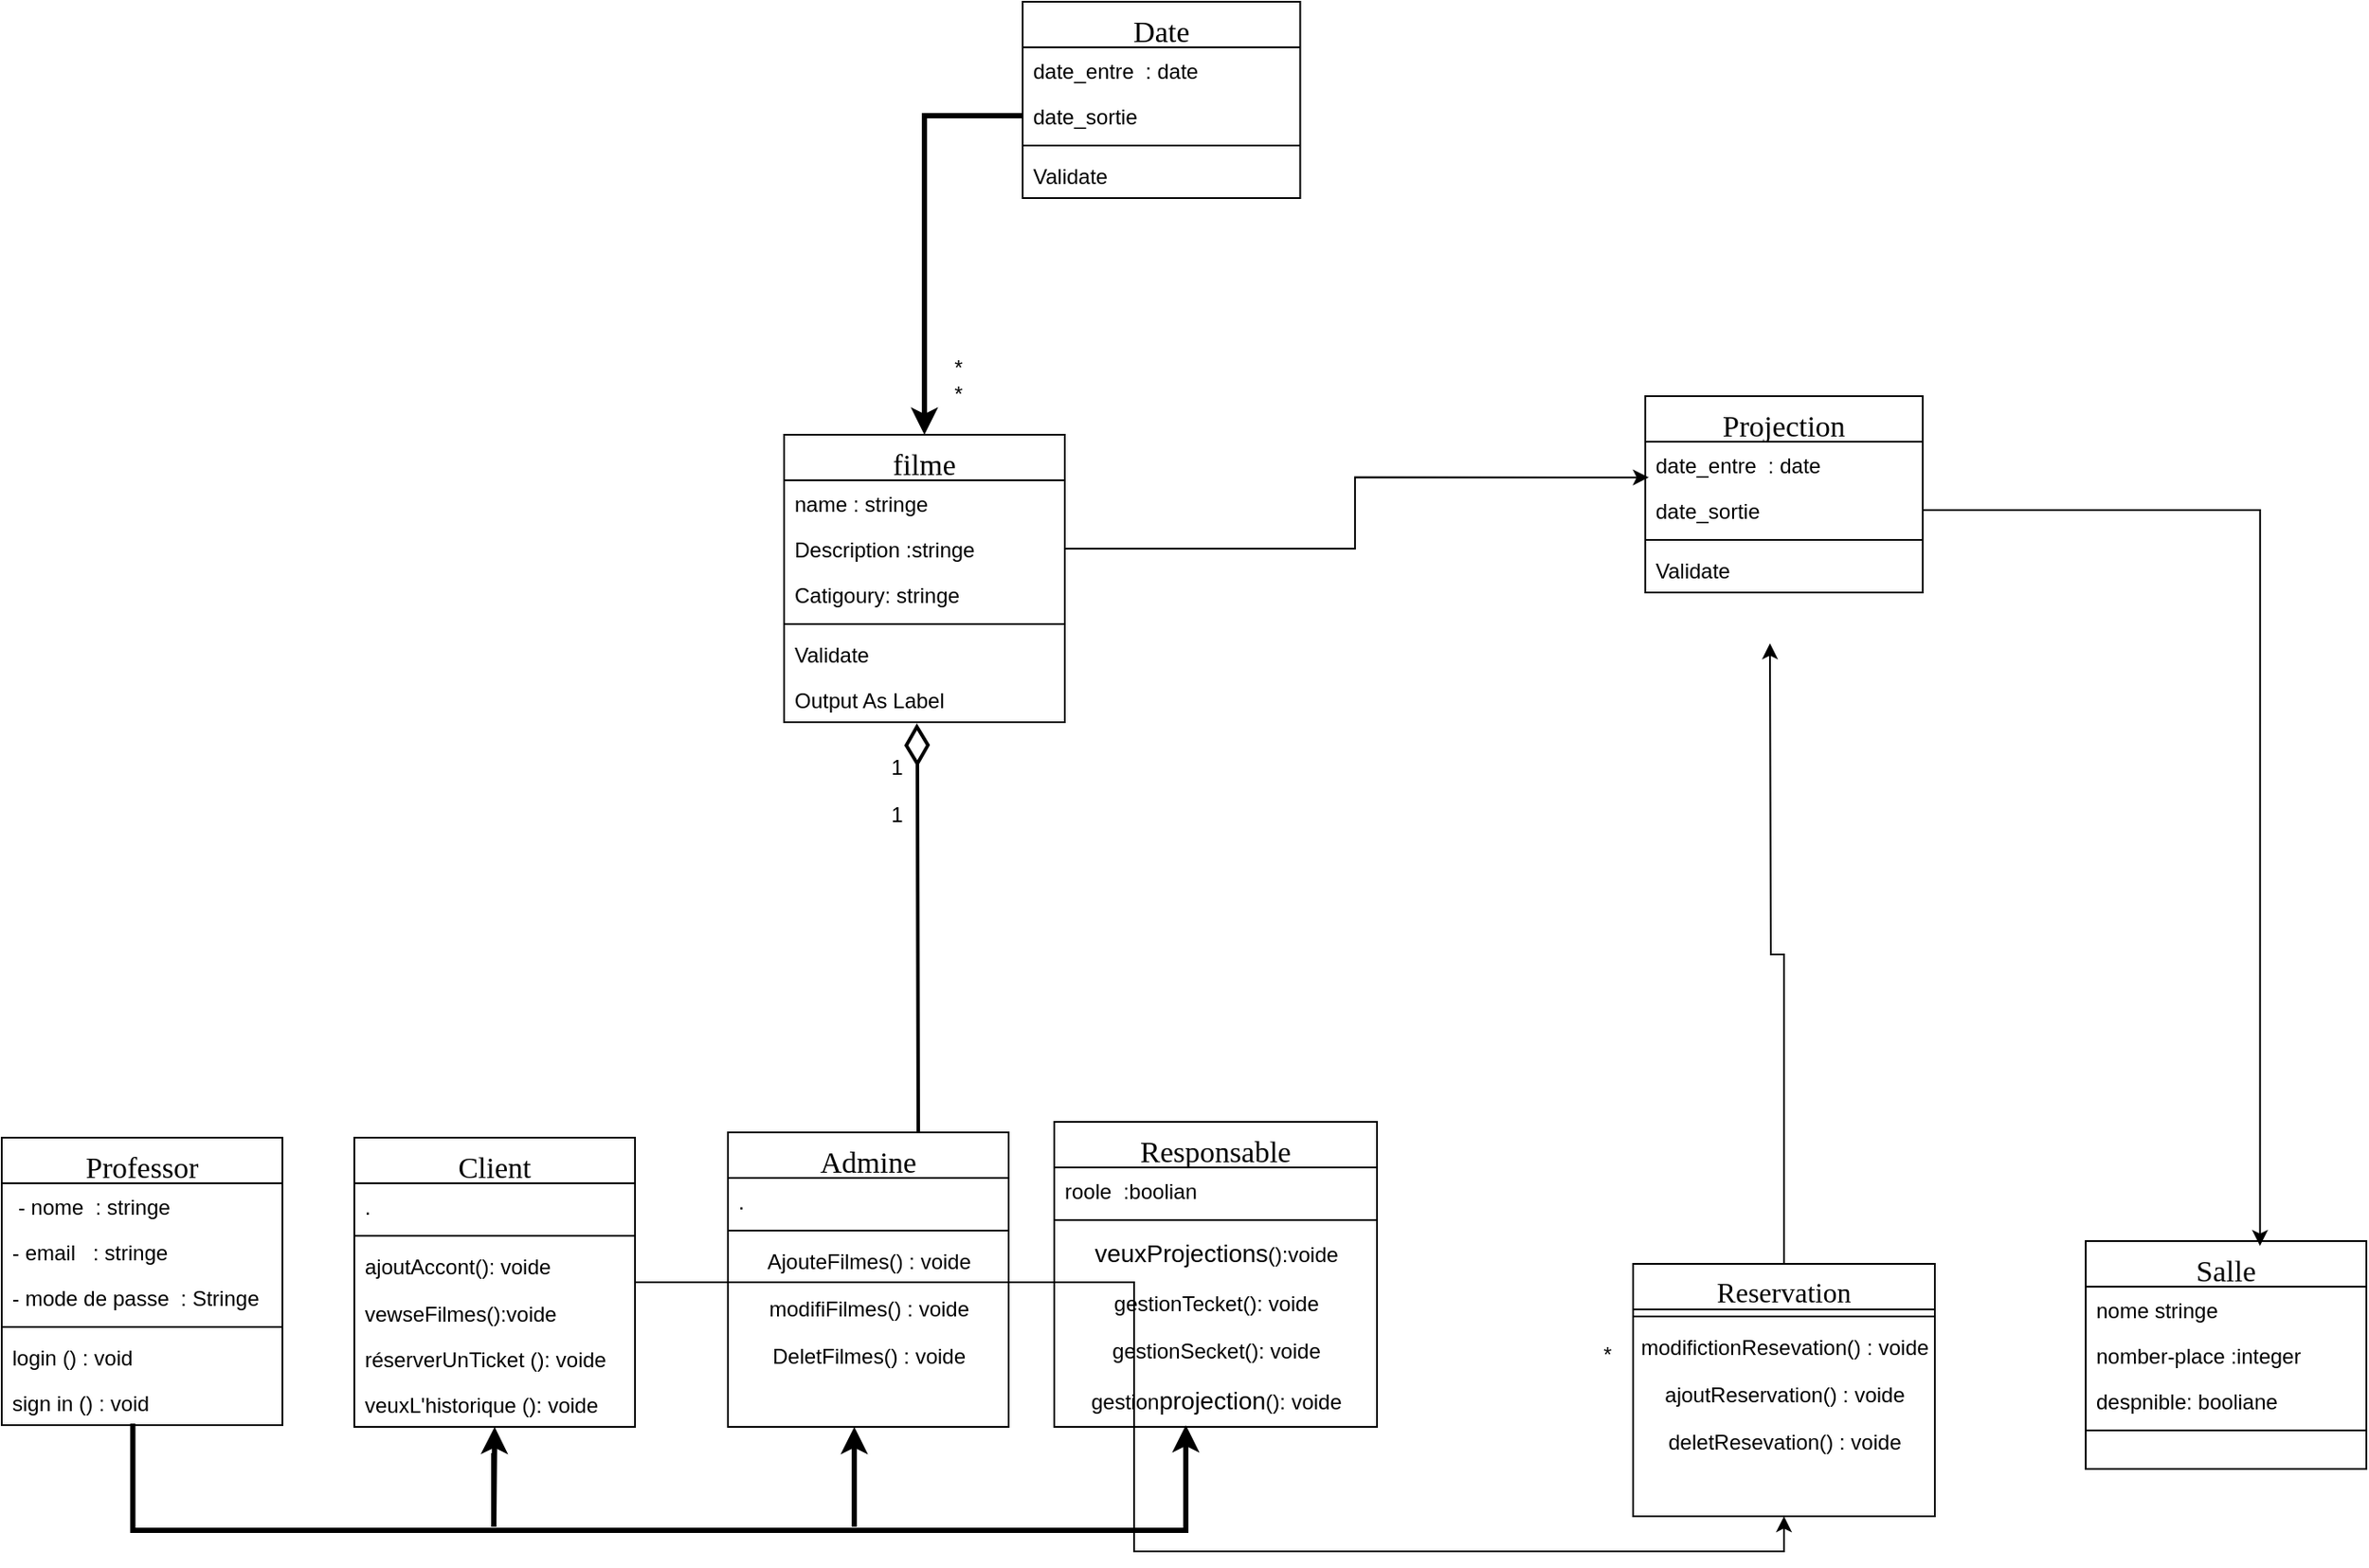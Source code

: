 <mxfile version="25.0.3">
  <diagram id="C5RBs43oDa-KdzZeNtuy" name="Page-1">
    <mxGraphModel dx="3474" dy="2656" grid="1" gridSize="3" guides="1" tooltips="1" connect="1" arrows="1" fold="1" page="1" pageScale="1" pageWidth="827" pageHeight="1169" math="0" shadow="0">
      <root>
        <mxCell id="WIyWlLk6GJQsqaUBKTNV-0" />
        <mxCell id="WIyWlLk6GJQsqaUBKTNV-1" parent="WIyWlLk6GJQsqaUBKTNV-0" />
        <mxCell id="zZ3_4lrpJxdILpY9sXMY-1" style="edgeStyle=orthogonalEdgeStyle;rounded=0;orthogonalLoop=1;jettySize=auto;html=1;entryX=0.5;entryY=1;entryDx=0;entryDy=0;" edge="1" parent="WIyWlLk6GJQsqaUBKTNV-1" source="zkfFHV4jXpPFQw0GAbJ--13" target="_gg3vjJ1lUtqIRKbhCWL-15">
          <mxGeometry relative="1" as="geometry" />
        </mxCell>
        <mxCell id="zkfFHV4jXpPFQw0GAbJ--13" value="Client" style="swimlane;fontStyle=0;align=center;verticalAlign=top;childLayout=stackLayout;horizontal=1;startSize=26;horizontalStack=0;resizeParent=1;resizeLast=0;collapsible=1;marginBottom=0;rounded=0;shadow=0;strokeWidth=1;fontSize=17;fontFamily=Verdana;" parent="WIyWlLk6GJQsqaUBKTNV-1" vertex="1">
          <mxGeometry x="75" y="531" width="160" height="165" as="geometry">
            <mxRectangle x="340" y="380" width="170" height="26" as="alternateBounds" />
          </mxGeometry>
        </mxCell>
        <mxCell id="zkfFHV4jXpPFQw0GAbJ--14" value="." style="text;align=left;verticalAlign=top;spacingLeft=4;spacingRight=4;overflow=hidden;rotatable=0;points=[[0,0.5],[1,0.5]];portConstraint=eastwest;" parent="zkfFHV4jXpPFQw0GAbJ--13" vertex="1">
          <mxGeometry y="26" width="160" height="26" as="geometry" />
        </mxCell>
        <mxCell id="zkfFHV4jXpPFQw0GAbJ--15" value="" style="line;html=1;strokeWidth=1;align=left;verticalAlign=middle;spacingTop=-1;spacingLeft=3;spacingRight=3;rotatable=0;labelPosition=right;points=[];portConstraint=eastwest;" parent="zkfFHV4jXpPFQw0GAbJ--13" vertex="1">
          <mxGeometry y="52" width="160" height="8" as="geometry" />
        </mxCell>
        <mxCell id="_gg3vjJ1lUtqIRKbhCWL-142" value="ajoutAccont(): voide" style="text;align=left;verticalAlign=top;spacingLeft=4;spacingRight=4;overflow=hidden;rotatable=0;points=[[0,0.5],[1,0.5]];portConstraint=eastwest;" parent="zkfFHV4jXpPFQw0GAbJ--13" vertex="1">
          <mxGeometry y="60" width="160" height="27" as="geometry" />
        </mxCell>
        <mxCell id="_gg3vjJ1lUtqIRKbhCWL-140" value="vewseFilmes():voide " style="text;align=left;verticalAlign=top;spacingLeft=4;spacingRight=4;overflow=hidden;rotatable=0;points=[[0,0.5],[1,0.5]];portConstraint=eastwest;" parent="zkfFHV4jXpPFQw0GAbJ--13" vertex="1">
          <mxGeometry y="87" width="160" height="26" as="geometry" />
        </mxCell>
        <mxCell id="_gg3vjJ1lUtqIRKbhCWL-141" value=" réserverUnTicket (): voide &#xa;" style="text;align=left;verticalAlign=top;spacingLeft=4;spacingRight=4;overflow=hidden;rotatable=0;points=[[0,0.5],[1,0.5]];portConstraint=eastwest;" parent="zkfFHV4jXpPFQw0GAbJ--13" vertex="1">
          <mxGeometry y="113" width="160" height="26" as="geometry" />
        </mxCell>
        <mxCell id="_gg3vjJ1lUtqIRKbhCWL-153" value="veuxL&#39;historique (): voide &#xa;" style="text;align=left;verticalAlign=top;spacingLeft=4;spacingRight=4;overflow=hidden;rotatable=0;points=[[0,0.5],[1,0.5]];portConstraint=eastwest;" parent="zkfFHV4jXpPFQw0GAbJ--13" vertex="1">
          <mxGeometry y="139" width="160" height="26" as="geometry" />
        </mxCell>
        <mxCell id="zkfFHV4jXpPFQw0GAbJ--17" value="filme" style="swimlane;fontStyle=0;align=center;verticalAlign=top;childLayout=stackLayout;horizontal=1;startSize=26;horizontalStack=0;resizeParent=1;resizeLast=0;collapsible=1;marginBottom=0;rounded=0;shadow=0;strokeWidth=1;fontSize=17;fontFamily=Verdana;" parent="WIyWlLk6GJQsqaUBKTNV-1" vertex="1">
          <mxGeometry x="320" y="130" width="160" height="164" as="geometry">
            <mxRectangle x="550" y="140" width="160" height="26" as="alternateBounds" />
          </mxGeometry>
        </mxCell>
        <mxCell id="zkfFHV4jXpPFQw0GAbJ--18" value="name : stringe" style="text;align=left;verticalAlign=top;spacingLeft=4;spacingRight=4;overflow=hidden;rotatable=0;points=[[0,0.5],[1,0.5]];portConstraint=eastwest;" parent="zkfFHV4jXpPFQw0GAbJ--17" vertex="1">
          <mxGeometry y="26" width="160" height="26" as="geometry" />
        </mxCell>
        <mxCell id="zkfFHV4jXpPFQw0GAbJ--19" value="Description :stringe " style="text;align=left;verticalAlign=top;spacingLeft=4;spacingRight=4;overflow=hidden;rotatable=0;points=[[0,0.5],[1,0.5]];portConstraint=eastwest;rounded=0;shadow=0;html=0;" parent="zkfFHV4jXpPFQw0GAbJ--17" vertex="1">
          <mxGeometry y="52" width="160" height="26" as="geometry" />
        </mxCell>
        <mxCell id="zkfFHV4jXpPFQw0GAbJ--20" value="Catigoury: stringe" style="text;align=left;verticalAlign=top;spacingLeft=4;spacingRight=4;overflow=hidden;rotatable=0;points=[[0,0.5],[1,0.5]];portConstraint=eastwest;rounded=0;shadow=0;html=0;" parent="zkfFHV4jXpPFQw0GAbJ--17" vertex="1">
          <mxGeometry y="78" width="160" height="26" as="geometry" />
        </mxCell>
        <mxCell id="zkfFHV4jXpPFQw0GAbJ--23" value="" style="line;html=1;strokeWidth=1;align=left;verticalAlign=middle;spacingTop=-1;spacingLeft=3;spacingRight=3;rotatable=0;labelPosition=right;points=[];portConstraint=eastwest;" parent="zkfFHV4jXpPFQw0GAbJ--17" vertex="1">
          <mxGeometry y="104" width="160" height="8" as="geometry" />
        </mxCell>
        <mxCell id="zkfFHV4jXpPFQw0GAbJ--24" value="Validate" style="text;align=left;verticalAlign=top;spacingLeft=4;spacingRight=4;overflow=hidden;rotatable=0;points=[[0,0.5],[1,0.5]];portConstraint=eastwest;" parent="zkfFHV4jXpPFQw0GAbJ--17" vertex="1">
          <mxGeometry y="112" width="160" height="26" as="geometry" />
        </mxCell>
        <mxCell id="zkfFHV4jXpPFQw0GAbJ--25" value="Output As Label" style="text;align=left;verticalAlign=top;spacingLeft=4;spacingRight=4;overflow=hidden;rotatable=0;points=[[0,0.5],[1,0.5]];portConstraint=eastwest;" parent="zkfFHV4jXpPFQw0GAbJ--17" vertex="1">
          <mxGeometry y="138" width="160" height="26" as="geometry" />
        </mxCell>
        <mxCell id="_gg3vjJ1lUtqIRKbhCWL-2" value="Professor" style="swimlane;fontStyle=0;align=center;verticalAlign=top;childLayout=stackLayout;horizontal=1;startSize=26;horizontalStack=0;resizeParent=1;resizeLast=0;collapsible=1;marginBottom=0;rounded=0;shadow=0;strokeWidth=1;fontSize=17;fontFamily=Verdana;" parent="WIyWlLk6GJQsqaUBKTNV-1" vertex="1">
          <mxGeometry x="-126" y="531" width="160" height="164" as="geometry">
            <mxRectangle x="340" y="380" width="170" height="26" as="alternateBounds" />
          </mxGeometry>
        </mxCell>
        <mxCell id="_gg3vjJ1lUtqIRKbhCWL-130" value=" - nome  : stringe" style="text;align=left;verticalAlign=top;spacingLeft=4;spacingRight=4;overflow=hidden;rotatable=0;points=[[0,0.5],[1,0.5]];portConstraint=eastwest;" parent="_gg3vjJ1lUtqIRKbhCWL-2" vertex="1">
          <mxGeometry y="26" width="160" height="26" as="geometry" />
        </mxCell>
        <mxCell id="_gg3vjJ1lUtqIRKbhCWL-129" value="- email   : stringe" style="text;align=left;verticalAlign=top;spacingLeft=4;spacingRight=4;overflow=hidden;rotatable=0;points=[[0,0.5],[1,0.5]];portConstraint=eastwest;" parent="_gg3vjJ1lUtqIRKbhCWL-2" vertex="1">
          <mxGeometry y="52" width="160" height="26" as="geometry" />
        </mxCell>
        <mxCell id="_gg3vjJ1lUtqIRKbhCWL-131" value="- mode de passe  : Stringe" style="text;align=left;verticalAlign=top;spacingLeft=4;spacingRight=4;overflow=hidden;rotatable=0;points=[[0,0.5],[1,0.5]];portConstraint=eastwest;" parent="_gg3vjJ1lUtqIRKbhCWL-2" vertex="1">
          <mxGeometry y="78" width="160" height="26" as="geometry" />
        </mxCell>
        <mxCell id="_gg3vjJ1lUtqIRKbhCWL-4" value="" style="line;html=1;strokeWidth=1;align=left;verticalAlign=middle;spacingTop=-1;spacingLeft=3;spacingRight=3;rotatable=0;labelPosition=right;points=[];portConstraint=eastwest;" parent="_gg3vjJ1lUtqIRKbhCWL-2" vertex="1">
          <mxGeometry y="104" width="160" height="8" as="geometry" />
        </mxCell>
        <mxCell id="_gg3vjJ1lUtqIRKbhCWL-132" value="login () : void&#xa;" style="text;align=left;verticalAlign=top;spacingLeft=4;spacingRight=4;overflow=hidden;rotatable=0;points=[[0,0.5],[1,0.5]];portConstraint=eastwest;" parent="_gg3vjJ1lUtqIRKbhCWL-2" vertex="1">
          <mxGeometry y="112" width="160" height="26" as="geometry" />
        </mxCell>
        <mxCell id="_gg3vjJ1lUtqIRKbhCWL-133" value="sign in () : void&#xa;" style="text;align=left;verticalAlign=top;spacingLeft=4;spacingRight=4;overflow=hidden;rotatable=0;points=[[0,0.5],[1,0.5]];portConstraint=eastwest;" parent="_gg3vjJ1lUtqIRKbhCWL-2" vertex="1">
          <mxGeometry y="138" width="160" height="26" as="geometry" />
        </mxCell>
        <mxCell id="_gg3vjJ1lUtqIRKbhCWL-5" value="" style="endArrow=classic;html=1;rounded=0;edgeStyle=elbowEdgeStyle;elbow=vertical;strokeWidth=3;entryX=0.5;entryY=1;entryDx=0;entryDy=0;" parent="WIyWlLk6GJQsqaUBKTNV-1" target="zkfFHV4jXpPFQw0GAbJ--13" edge="1">
          <mxGeometry width="50" height="50" relative="1" as="geometry">
            <mxPoint x="154.5" y="711" as="sourcePoint" />
            <mxPoint x="156" y="708" as="targetPoint" />
            <Array as="points">
              <mxPoint x="156" y="753" />
            </Array>
          </mxGeometry>
        </mxCell>
        <mxCell id="_gg3vjJ1lUtqIRKbhCWL-7" value="" style="endArrow=classic;html=1;rounded=0;edgeStyle=elbowEdgeStyle;elbow=vertical;strokeWidth=3;exitX=0.467;exitY=0.964;exitDx=0;exitDy=0;exitPerimeter=0;" parent="WIyWlLk6GJQsqaUBKTNV-1" source="_gg3vjJ1lUtqIRKbhCWL-133" edge="1">
          <mxGeometry width="50" height="50" relative="1" as="geometry">
            <mxPoint x="-51" y="699" as="sourcePoint" />
            <mxPoint x="549" y="695" as="targetPoint" />
            <Array as="points">
              <mxPoint x="-41" y="755" />
            </Array>
          </mxGeometry>
        </mxCell>
        <mxCell id="_gg3vjJ1lUtqIRKbhCWL-8" value="Admine" style="swimlane;fontStyle=0;align=center;verticalAlign=top;childLayout=stackLayout;horizontal=1;startSize=26;horizontalStack=0;resizeParent=1;resizeLast=0;collapsible=1;marginBottom=0;rounded=0;shadow=0;strokeWidth=1;fontFamily=Verdana;fontSize=17;" parent="WIyWlLk6GJQsqaUBKTNV-1" vertex="1">
          <mxGeometry x="288" y="528" width="160" height="168" as="geometry">
            <mxRectangle x="340" y="380" width="170" height="26" as="alternateBounds" />
          </mxGeometry>
        </mxCell>
        <mxCell id="_gg3vjJ1lUtqIRKbhCWL-9" value="." style="text;align=left;verticalAlign=top;spacingLeft=4;spacingRight=4;overflow=hidden;rotatable=0;points=[[0,0.5],[1,0.5]];portConstraint=eastwest;" parent="_gg3vjJ1lUtqIRKbhCWL-8" vertex="1">
          <mxGeometry y="26" width="160" height="26" as="geometry" />
        </mxCell>
        <mxCell id="_gg3vjJ1lUtqIRKbhCWL-10" value="" style="line;html=1;strokeWidth=1;align=left;verticalAlign=middle;spacingTop=-1;spacingLeft=3;spacingRight=3;rotatable=0;labelPosition=right;points=[];portConstraint=eastwest;" parent="_gg3vjJ1lUtqIRKbhCWL-8" vertex="1">
          <mxGeometry y="52" width="160" height="8" as="geometry" />
        </mxCell>
        <mxCell id="_gg3vjJ1lUtqIRKbhCWL-151" value="AjouteFilmes() : voide" style="text;html=1;align=center;verticalAlign=middle;resizable=0;points=[];autosize=1;strokeColor=none;fillColor=none;" parent="_gg3vjJ1lUtqIRKbhCWL-8" vertex="1">
          <mxGeometry y="60" width="160" height="27" as="geometry" />
        </mxCell>
        <mxCell id="_gg3vjJ1lUtqIRKbhCWL-152" value="modifiFilmes() : voide" style="text;html=1;align=center;verticalAlign=middle;resizable=0;points=[];autosize=1;strokeColor=none;fillColor=none;" parent="_gg3vjJ1lUtqIRKbhCWL-8" vertex="1">
          <mxGeometry y="87" width="160" height="27" as="geometry" />
        </mxCell>
        <mxCell id="_gg3vjJ1lUtqIRKbhCWL-150" value="DeletFilmes() : voide" style="text;html=1;align=center;verticalAlign=middle;resizable=0;points=[];autosize=1;strokeColor=none;fillColor=none;" parent="_gg3vjJ1lUtqIRKbhCWL-8" vertex="1">
          <mxGeometry y="114" width="160" height="27" as="geometry" />
        </mxCell>
        <mxCell id="_gg3vjJ1lUtqIRKbhCWL-11" value="" style="endArrow=classic;html=1;rounded=0;strokeWidth=3;" parent="WIyWlLk6GJQsqaUBKTNV-1" edge="1">
          <mxGeometry width="50" height="50" relative="1" as="geometry">
            <mxPoint x="360" y="753" as="sourcePoint" />
            <mxPoint x="360" y="696" as="targetPoint" />
          </mxGeometry>
        </mxCell>
        <mxCell id="_gg3vjJ1lUtqIRKbhCWL-12" value="Responsable" style="swimlane;fontStyle=0;align=center;verticalAlign=top;childLayout=stackLayout;horizontal=1;startSize=26;horizontalStack=0;resizeParent=1;resizeLast=0;collapsible=1;marginBottom=0;rounded=0;shadow=0;strokeWidth=1;fontSize=17;fontFamily=Verdana;" parent="WIyWlLk6GJQsqaUBKTNV-1" vertex="1">
          <mxGeometry x="474" y="522" width="184" height="174" as="geometry">
            <mxRectangle x="340" y="380" width="170" height="26" as="alternateBounds" />
          </mxGeometry>
        </mxCell>
        <mxCell id="_gg3vjJ1lUtqIRKbhCWL-13" value="roole  :boolian" style="text;align=left;verticalAlign=top;spacingLeft=4;spacingRight=4;overflow=hidden;rotatable=0;points=[[0,0.5],[1,0.5]];portConstraint=eastwest;" parent="_gg3vjJ1lUtqIRKbhCWL-12" vertex="1">
          <mxGeometry y="26" width="184" height="26" as="geometry" />
        </mxCell>
        <mxCell id="_gg3vjJ1lUtqIRKbhCWL-14" value="" style="line;html=1;strokeWidth=1;align=left;verticalAlign=middle;spacingTop=-1;spacingLeft=3;spacingRight=3;rotatable=0;labelPosition=right;points=[];portConstraint=eastwest;" parent="_gg3vjJ1lUtqIRKbhCWL-12" vertex="1">
          <mxGeometry y="52" width="184" height="8" as="geometry" />
        </mxCell>
        <mxCell id="_gg3vjJ1lUtqIRKbhCWL-154" value="&lt;span style=&quot;font-family: &amp;quot;Nunito Sans&amp;quot;, sans-serif; font-size: 14px; white-space: pre-wrap; background-color: rgb(255, 255, 255);&quot;&gt;veux&lt;/span&gt;&lt;span style=&quot;font-family: &amp;quot;Nunito Sans&amp;quot;, sans-serif; font-size: 14px; white-space: pre-wrap; background-color: rgb(255, 255, 255);&quot;&gt;Projections&lt;/span&gt;():voide" style="text;html=1;align=center;verticalAlign=middle;resizable=0;points=[];autosize=1;strokeColor=none;fillColor=none;" parent="_gg3vjJ1lUtqIRKbhCWL-12" vertex="1">
          <mxGeometry y="60" width="184" height="30" as="geometry" />
        </mxCell>
        <mxCell id="_gg3vjJ1lUtqIRKbhCWL-147" value="gestionTecket(): voide" style="text;html=1;align=center;verticalAlign=middle;resizable=0;points=[];autosize=1;strokeColor=none;fillColor=none;" parent="_gg3vjJ1lUtqIRKbhCWL-12" vertex="1">
          <mxGeometry y="90" width="184" height="27" as="geometry" />
        </mxCell>
        <mxCell id="_gg3vjJ1lUtqIRKbhCWL-149" value="gestionSecket(): voide" style="text;html=1;align=center;verticalAlign=middle;resizable=0;points=[];autosize=1;strokeColor=none;fillColor=none;" parent="_gg3vjJ1lUtqIRKbhCWL-12" vertex="1">
          <mxGeometry y="117" width="184" height="27" as="geometry" />
        </mxCell>
        <mxCell id="_gg3vjJ1lUtqIRKbhCWL-156" value="gestion&lt;span style=&quot;font-family: &amp;quot;Nunito Sans&amp;quot;, sans-serif; font-size: 14px; text-align: start; white-space: pre-wrap; background-color: rgb(255, 255, 255);&quot;&gt;projection&lt;/span&gt;(): voide" style="text;html=1;align=center;verticalAlign=middle;resizable=0;points=[];autosize=1;strokeColor=none;fillColor=none;" parent="_gg3vjJ1lUtqIRKbhCWL-12" vertex="1">
          <mxGeometry y="144" width="184" height="30" as="geometry" />
        </mxCell>
        <mxCell id="zZ3_4lrpJxdILpY9sXMY-9" style="edgeStyle=orthogonalEdgeStyle;rounded=0;orthogonalLoop=1;jettySize=auto;html=1;" edge="1" parent="WIyWlLk6GJQsqaUBKTNV-1" source="_gg3vjJ1lUtqIRKbhCWL-15">
          <mxGeometry relative="1" as="geometry">
            <mxPoint x="882" y="249" as="targetPoint" />
          </mxGeometry>
        </mxCell>
        <mxCell id="_gg3vjJ1lUtqIRKbhCWL-15" value="Reservation" style="swimlane;fontStyle=0;align=center;verticalAlign=top;childLayout=stackLayout;horizontal=1;startSize=26;horizontalStack=0;resizeParent=1;resizeLast=0;collapsible=1;marginBottom=0;rounded=0;shadow=0;strokeWidth=1;fontSize=16;fontFamily=Verdana;" parent="WIyWlLk6GJQsqaUBKTNV-1" vertex="1">
          <mxGeometry x="804" y="603" width="172" height="144" as="geometry">
            <mxRectangle x="550" y="140" width="160" height="26" as="alternateBounds" />
          </mxGeometry>
        </mxCell>
        <mxCell id="_gg3vjJ1lUtqIRKbhCWL-21" value="" style="line;html=1;strokeWidth=1;align=left;verticalAlign=middle;spacingTop=-1;spacingLeft=3;spacingRight=3;rotatable=0;labelPosition=right;points=[];portConstraint=eastwest;" parent="_gg3vjJ1lUtqIRKbhCWL-15" vertex="1">
          <mxGeometry y="26" width="172" height="8" as="geometry" />
        </mxCell>
        <mxCell id="_gg3vjJ1lUtqIRKbhCWL-144" value="modifictionResevation() : voide" style="text;html=1;align=center;verticalAlign=middle;resizable=0;points=[];autosize=1;strokeColor=none;fillColor=none;" parent="_gg3vjJ1lUtqIRKbhCWL-15" vertex="1">
          <mxGeometry y="34" width="172" height="27" as="geometry" />
        </mxCell>
        <mxCell id="_gg3vjJ1lUtqIRKbhCWL-145" value="ajoutReservation() : voide" style="text;html=1;align=center;verticalAlign=middle;resizable=0;points=[];autosize=1;strokeColor=none;fillColor=none;" parent="_gg3vjJ1lUtqIRKbhCWL-15" vertex="1">
          <mxGeometry y="61" width="172" height="27" as="geometry" />
        </mxCell>
        <mxCell id="_gg3vjJ1lUtqIRKbhCWL-146" value="deletResevation() : voide" style="text;html=1;align=center;verticalAlign=middle;resizable=0;points=[];autosize=1;strokeColor=none;fillColor=none;" parent="_gg3vjJ1lUtqIRKbhCWL-15" vertex="1">
          <mxGeometry y="88" width="172" height="27" as="geometry" />
        </mxCell>
        <mxCell id="_gg3vjJ1lUtqIRKbhCWL-94" value="Date" style="swimlane;fontStyle=0;align=center;verticalAlign=top;childLayout=stackLayout;horizontal=1;startSize=26;horizontalStack=0;resizeParent=1;resizeLast=0;collapsible=1;marginBottom=0;rounded=0;shadow=0;strokeWidth=1;fontSize=17;fontFamily=Verdana;" parent="WIyWlLk6GJQsqaUBKTNV-1" vertex="1">
          <mxGeometry x="456" y="-117" width="158.22" height="112" as="geometry">
            <mxRectangle x="550" y="140" width="160" height="26" as="alternateBounds" />
          </mxGeometry>
        </mxCell>
        <mxCell id="_gg3vjJ1lUtqIRKbhCWL-95" value="date_entre  : date " style="text;align=left;verticalAlign=top;spacingLeft=4;spacingRight=4;overflow=hidden;rotatable=0;points=[[0,0.5],[1,0.5]];portConstraint=eastwest;" parent="_gg3vjJ1lUtqIRKbhCWL-94" vertex="1">
          <mxGeometry y="26" width="158.22" height="26" as="geometry" />
        </mxCell>
        <mxCell id="_gg3vjJ1lUtqIRKbhCWL-96" value="date_sortie" style="text;align=left;verticalAlign=top;spacingLeft=4;spacingRight=4;overflow=hidden;rotatable=0;points=[[0,0.5],[1,0.5]];portConstraint=eastwest;rounded=0;shadow=0;html=0;" parent="_gg3vjJ1lUtqIRKbhCWL-94" vertex="1">
          <mxGeometry y="52" width="158.22" height="26" as="geometry" />
        </mxCell>
        <mxCell id="_gg3vjJ1lUtqIRKbhCWL-100" value="" style="line;html=1;strokeWidth=1;align=left;verticalAlign=middle;spacingTop=-1;spacingLeft=3;spacingRight=3;rotatable=0;labelPosition=right;points=[];portConstraint=eastwest;" parent="_gg3vjJ1lUtqIRKbhCWL-94" vertex="1">
          <mxGeometry y="78" width="158.22" height="8" as="geometry" />
        </mxCell>
        <mxCell id="_gg3vjJ1lUtqIRKbhCWL-101" value="Validate" style="text;align=left;verticalAlign=top;spacingLeft=4;spacingRight=4;overflow=hidden;rotatable=0;points=[[0,0.5],[1,0.5]];portConstraint=eastwest;" parent="_gg3vjJ1lUtqIRKbhCWL-94" vertex="1">
          <mxGeometry y="86" width="158.22" height="26" as="geometry" />
        </mxCell>
        <mxCell id="_gg3vjJ1lUtqIRKbhCWL-104" value="" style="endArrow=classic;html=1;rounded=0;edgeStyle=orthogonalEdgeStyle;entryX=0.5;entryY=0;entryDx=0;entryDy=0;exitX=0;exitY=0.5;exitDx=0;exitDy=0;strokeWidth=3;" parent="WIyWlLk6GJQsqaUBKTNV-1" source="_gg3vjJ1lUtqIRKbhCWL-96" target="zkfFHV4jXpPFQw0GAbJ--17" edge="1">
          <mxGeometry width="50" height="50" relative="1" as="geometry">
            <mxPoint x="435.78" y="-69" as="sourcePoint" />
            <mxPoint x="400" y="-30" as="targetPoint" />
          </mxGeometry>
        </mxCell>
        <mxCell id="_gg3vjJ1lUtqIRKbhCWL-107" value="Salle" style="swimlane;fontStyle=0;align=center;verticalAlign=top;childLayout=stackLayout;horizontal=1;startSize=26;horizontalStack=0;resizeParent=1;resizeLast=0;collapsible=1;marginBottom=0;rounded=0;shadow=0;strokeWidth=1;fontSize=17;fontFamily=Verdana;" parent="WIyWlLk6GJQsqaUBKTNV-1" vertex="1">
          <mxGeometry x="1062" y="590" width="160" height="130" as="geometry">
            <mxRectangle x="550" y="140" width="160" height="26" as="alternateBounds" />
          </mxGeometry>
        </mxCell>
        <mxCell id="_gg3vjJ1lUtqIRKbhCWL-108" value="nome stringe" style="text;align=left;verticalAlign=top;spacingLeft=4;spacingRight=4;overflow=hidden;rotatable=0;points=[[0,0.5],[1,0.5]];portConstraint=eastwest;" parent="_gg3vjJ1lUtqIRKbhCWL-107" vertex="1">
          <mxGeometry y="26" width="160" height="26" as="geometry" />
        </mxCell>
        <mxCell id="_gg3vjJ1lUtqIRKbhCWL-109" value="nomber-place :integer" style="text;align=left;verticalAlign=top;spacingLeft=4;spacingRight=4;overflow=hidden;rotatable=0;points=[[0,0.5],[1,0.5]];portConstraint=eastwest;rounded=0;shadow=0;html=0;" parent="_gg3vjJ1lUtqIRKbhCWL-107" vertex="1">
          <mxGeometry y="52" width="160" height="26" as="geometry" />
        </mxCell>
        <mxCell id="_gg3vjJ1lUtqIRKbhCWL-112" value="despnible: booliane" style="text;align=left;verticalAlign=top;spacingLeft=4;spacingRight=4;overflow=hidden;rotatable=0;points=[[0,0.5],[1,0.5]];portConstraint=eastwest;rounded=0;shadow=0;html=0;" parent="_gg3vjJ1lUtqIRKbhCWL-107" vertex="1">
          <mxGeometry y="78" width="160" height="26" as="geometry" />
        </mxCell>
        <mxCell id="_gg3vjJ1lUtqIRKbhCWL-113" value="" style="line;html=1;strokeWidth=1;align=left;verticalAlign=middle;spacingTop=-1;spacingLeft=3;spacingRight=3;rotatable=0;labelPosition=right;points=[];portConstraint=eastwest;" parent="_gg3vjJ1lUtqIRKbhCWL-107" vertex="1">
          <mxGeometry y="104" width="160" height="8" as="geometry" />
        </mxCell>
        <mxCell id="_gg3vjJ1lUtqIRKbhCWL-120" value="" style="endArrow=diamondThin;html=1;rounded=0;exitX=0.678;exitY=-0.001;exitDx=0;exitDy=0;entryX=0.473;entryY=1.026;entryDx=0;entryDy=0;entryPerimeter=0;endFill=0;strokeWidth=2;jumpSize=17;endSize=19;exitPerimeter=0;" parent="WIyWlLk6GJQsqaUBKTNV-1" source="_gg3vjJ1lUtqIRKbhCWL-8" target="zkfFHV4jXpPFQw0GAbJ--25" edge="1">
          <mxGeometry width="50" height="50" relative="1" as="geometry">
            <mxPoint x="610" y="510" as="sourcePoint" />
            <mxPoint x="610" y="357" as="targetPoint" />
            <Array as="points">
              <mxPoint x="396" y="321" />
            </Array>
          </mxGeometry>
        </mxCell>
        <mxCell id="_gg3vjJ1lUtqIRKbhCWL-168" value="1" style="text;html=1;align=center;verticalAlign=middle;resizable=0;points=[];autosize=1;strokeColor=none;fillColor=none;" parent="WIyWlLk6GJQsqaUBKTNV-1" vertex="1">
          <mxGeometry x="370" y="306" width="27" height="27" as="geometry" />
        </mxCell>
        <mxCell id="_gg3vjJ1lUtqIRKbhCWL-169" value="1" style="text;html=1;align=center;verticalAlign=middle;resizable=0;points=[];autosize=1;strokeColor=none;fillColor=none;" parent="WIyWlLk6GJQsqaUBKTNV-1" vertex="1">
          <mxGeometry x="370" y="333" width="27" height="27" as="geometry" />
        </mxCell>
        <mxCell id="_gg3vjJ1lUtqIRKbhCWL-175" value="*" style="text;html=1;align=center;verticalAlign=middle;resizable=0;points=[];autosize=1;strokeColor=none;fillColor=none;" parent="WIyWlLk6GJQsqaUBKTNV-1" vertex="1">
          <mxGeometry x="777" y="641.5" width="24" height="27" as="geometry" />
        </mxCell>
        <mxCell id="_gg3vjJ1lUtqIRKbhCWL-178" value="*" style="text;html=1;align=center;verticalAlign=middle;resizable=0;points=[];autosize=1;strokeColor=none;fillColor=none;" parent="WIyWlLk6GJQsqaUBKTNV-1" vertex="1">
          <mxGeometry x="407" y="78" width="24" height="27" as="geometry" />
        </mxCell>
        <mxCell id="_gg3vjJ1lUtqIRKbhCWL-179" value="*" style="text;html=1;align=center;verticalAlign=middle;resizable=0;points=[];autosize=1;strokeColor=none;fillColor=none;" parent="WIyWlLk6GJQsqaUBKTNV-1" vertex="1">
          <mxGeometry x="407" y="93" width="24" height="27" as="geometry" />
        </mxCell>
        <mxCell id="zZ3_4lrpJxdILpY9sXMY-2" value="Projection" style="swimlane;fontStyle=0;align=center;verticalAlign=top;childLayout=stackLayout;horizontal=1;startSize=26;horizontalStack=0;resizeParent=1;resizeLast=0;collapsible=1;marginBottom=0;rounded=0;shadow=0;strokeWidth=1;fontSize=17;fontFamily=Verdana;" vertex="1" parent="WIyWlLk6GJQsqaUBKTNV-1">
          <mxGeometry x="810.89" y="108" width="158.22" height="112" as="geometry">
            <mxRectangle x="550" y="140" width="160" height="26" as="alternateBounds" />
          </mxGeometry>
        </mxCell>
        <mxCell id="zZ3_4lrpJxdILpY9sXMY-3" value="date_entre  : date " style="text;align=left;verticalAlign=top;spacingLeft=4;spacingRight=4;overflow=hidden;rotatable=0;points=[[0,0.5],[1,0.5]];portConstraint=eastwest;" vertex="1" parent="zZ3_4lrpJxdILpY9sXMY-2">
          <mxGeometry y="26" width="158.22" height="26" as="geometry" />
        </mxCell>
        <mxCell id="zZ3_4lrpJxdILpY9sXMY-4" value="date_sortie" style="text;align=left;verticalAlign=top;spacingLeft=4;spacingRight=4;overflow=hidden;rotatable=0;points=[[0,0.5],[1,0.5]];portConstraint=eastwest;rounded=0;shadow=0;html=0;" vertex="1" parent="zZ3_4lrpJxdILpY9sXMY-2">
          <mxGeometry y="52" width="158.22" height="26" as="geometry" />
        </mxCell>
        <mxCell id="zZ3_4lrpJxdILpY9sXMY-5" value="" style="line;html=1;strokeWidth=1;align=left;verticalAlign=middle;spacingTop=-1;spacingLeft=3;spacingRight=3;rotatable=0;labelPosition=right;points=[];portConstraint=eastwest;" vertex="1" parent="zZ3_4lrpJxdILpY9sXMY-2">
          <mxGeometry y="78" width="158.22" height="8" as="geometry" />
        </mxCell>
        <mxCell id="zZ3_4lrpJxdILpY9sXMY-6" value="Validate" style="text;align=left;verticalAlign=top;spacingLeft=4;spacingRight=4;overflow=hidden;rotatable=0;points=[[0,0.5],[1,0.5]];portConstraint=eastwest;" vertex="1" parent="zZ3_4lrpJxdILpY9sXMY-2">
          <mxGeometry y="86" width="158.22" height="26" as="geometry" />
        </mxCell>
        <mxCell id="zZ3_4lrpJxdILpY9sXMY-7" style="edgeStyle=orthogonalEdgeStyle;rounded=0;orthogonalLoop=1;jettySize=auto;html=1;exitX=1;exitY=0.5;exitDx=0;exitDy=0;entryX=0.013;entryY=-0.218;entryDx=0;entryDy=0;entryPerimeter=0;" edge="1" parent="WIyWlLk6GJQsqaUBKTNV-1" source="zkfFHV4jXpPFQw0GAbJ--19" target="zZ3_4lrpJxdILpY9sXMY-4">
          <mxGeometry relative="1" as="geometry" />
        </mxCell>
        <mxCell id="zZ3_4lrpJxdILpY9sXMY-8" style="edgeStyle=orthogonalEdgeStyle;rounded=0;orthogonalLoop=1;jettySize=auto;html=1;exitX=1;exitY=0.5;exitDx=0;exitDy=0;entryX=0.621;entryY=0.021;entryDx=0;entryDy=0;entryPerimeter=0;" edge="1" parent="WIyWlLk6GJQsqaUBKTNV-1" source="zZ3_4lrpJxdILpY9sXMY-4" target="_gg3vjJ1lUtqIRKbhCWL-107">
          <mxGeometry relative="1" as="geometry" />
        </mxCell>
      </root>
    </mxGraphModel>
  </diagram>
</mxfile>
